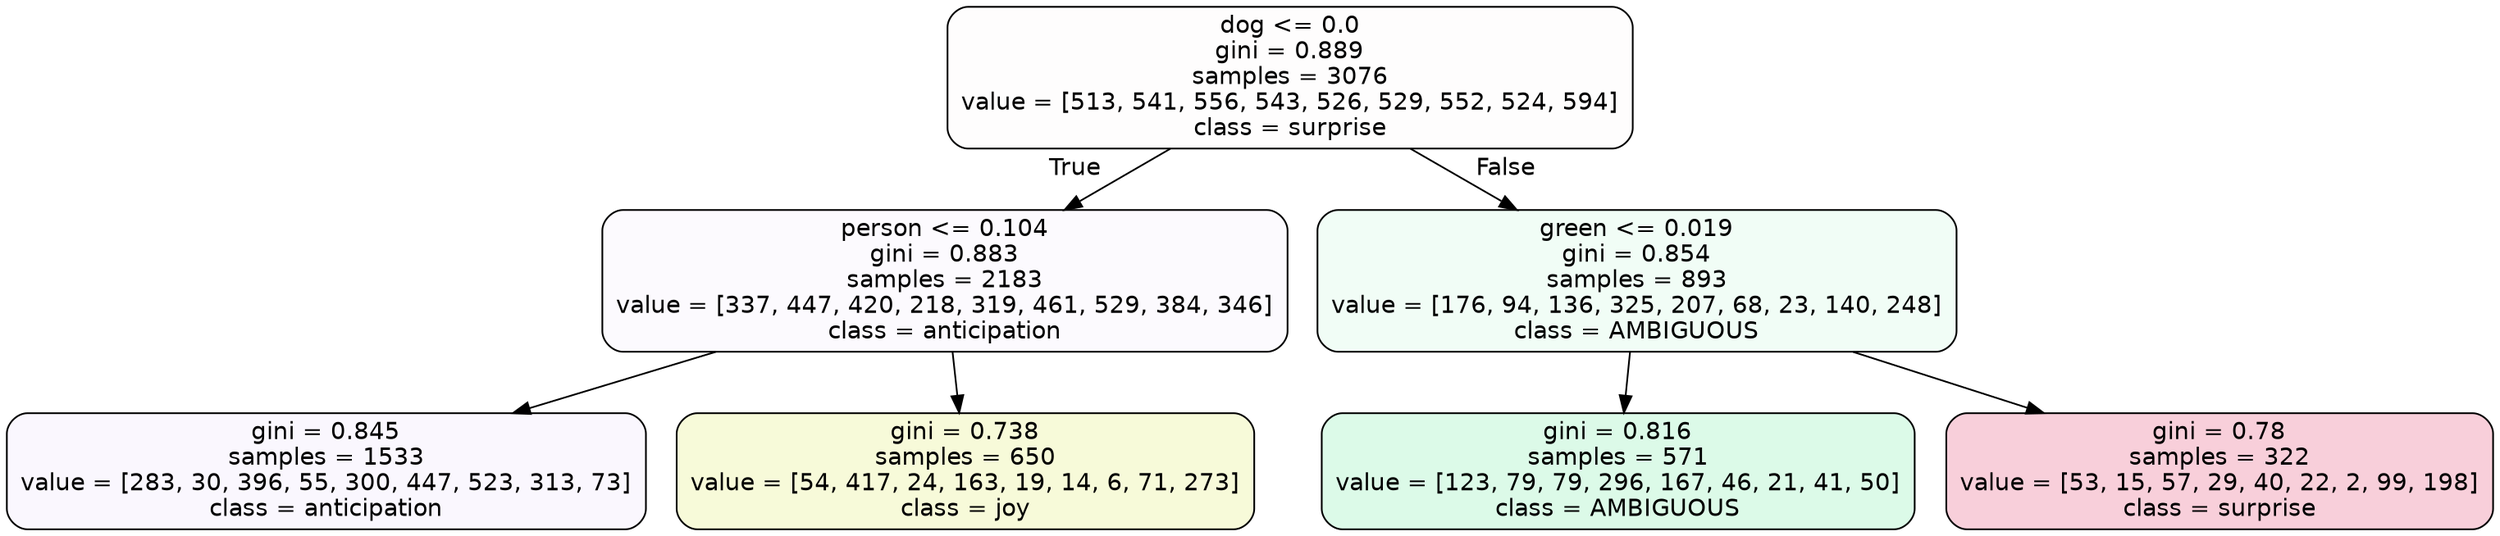 digraph Tree {
node [shape=box, style="filled, rounded", color="black", fontname=helvetica] ;
edge [fontname=helvetica] ;
0 [label="dog <= 0.0\ngini = 0.889\nsamples = 3076\nvalue = [513, 541, 556, 543, 526, 529, 552, 524, 594]\nclass = surprise", fillcolor="#e5396402"] ;
1 [label="person <= 0.104\ngini = 0.883\nsamples = 2183\nvalue = [337, 447, 420, 218, 319, 461, 529, 384, 346]\nclass = anticipation", fillcolor="#8139e506"] ;
0 -> 1 [labeldistance=2.5, labelangle=45, headlabel="True"] ;
2 [label="gini = 0.845\nsamples = 1533\nvalue = [283, 30, 396, 55, 300, 447, 523, 313, 73]\nclass = anticipation", fillcolor="#8139e50a"] ;
1 -> 2 ;
3 [label="gini = 0.738\nsamples = 650\nvalue = [54, 417, 24, 163, 19, 14, 6, 71, 273]\nclass = joy", fillcolor="#d7e53930"] ;
1 -> 3 ;
4 [label="green <= 0.019\ngini = 0.854\nsamples = 893\nvalue = [176, 94, 136, 325, 207, 68, 23, 140, 248]\nclass = AMBIGUOUS", fillcolor="#39e58111"] ;
0 -> 4 [labeldistance=2.5, labelangle=-45, headlabel="False"] ;
5 [label="gini = 0.816\nsamples = 571\nvalue = [123, 79, 79, 296, 167, 46, 21, 41, 50]\nclass = AMBIGUOUS", fillcolor="#39e5812d"] ;
4 -> 5 ;
6 [label="gini = 0.78\nsamples = 322\nvalue = [53, 15, 57, 29, 40, 22, 2, 99, 198]\nclass = surprise", fillcolor="#e539643d"] ;
4 -> 6 ;
}